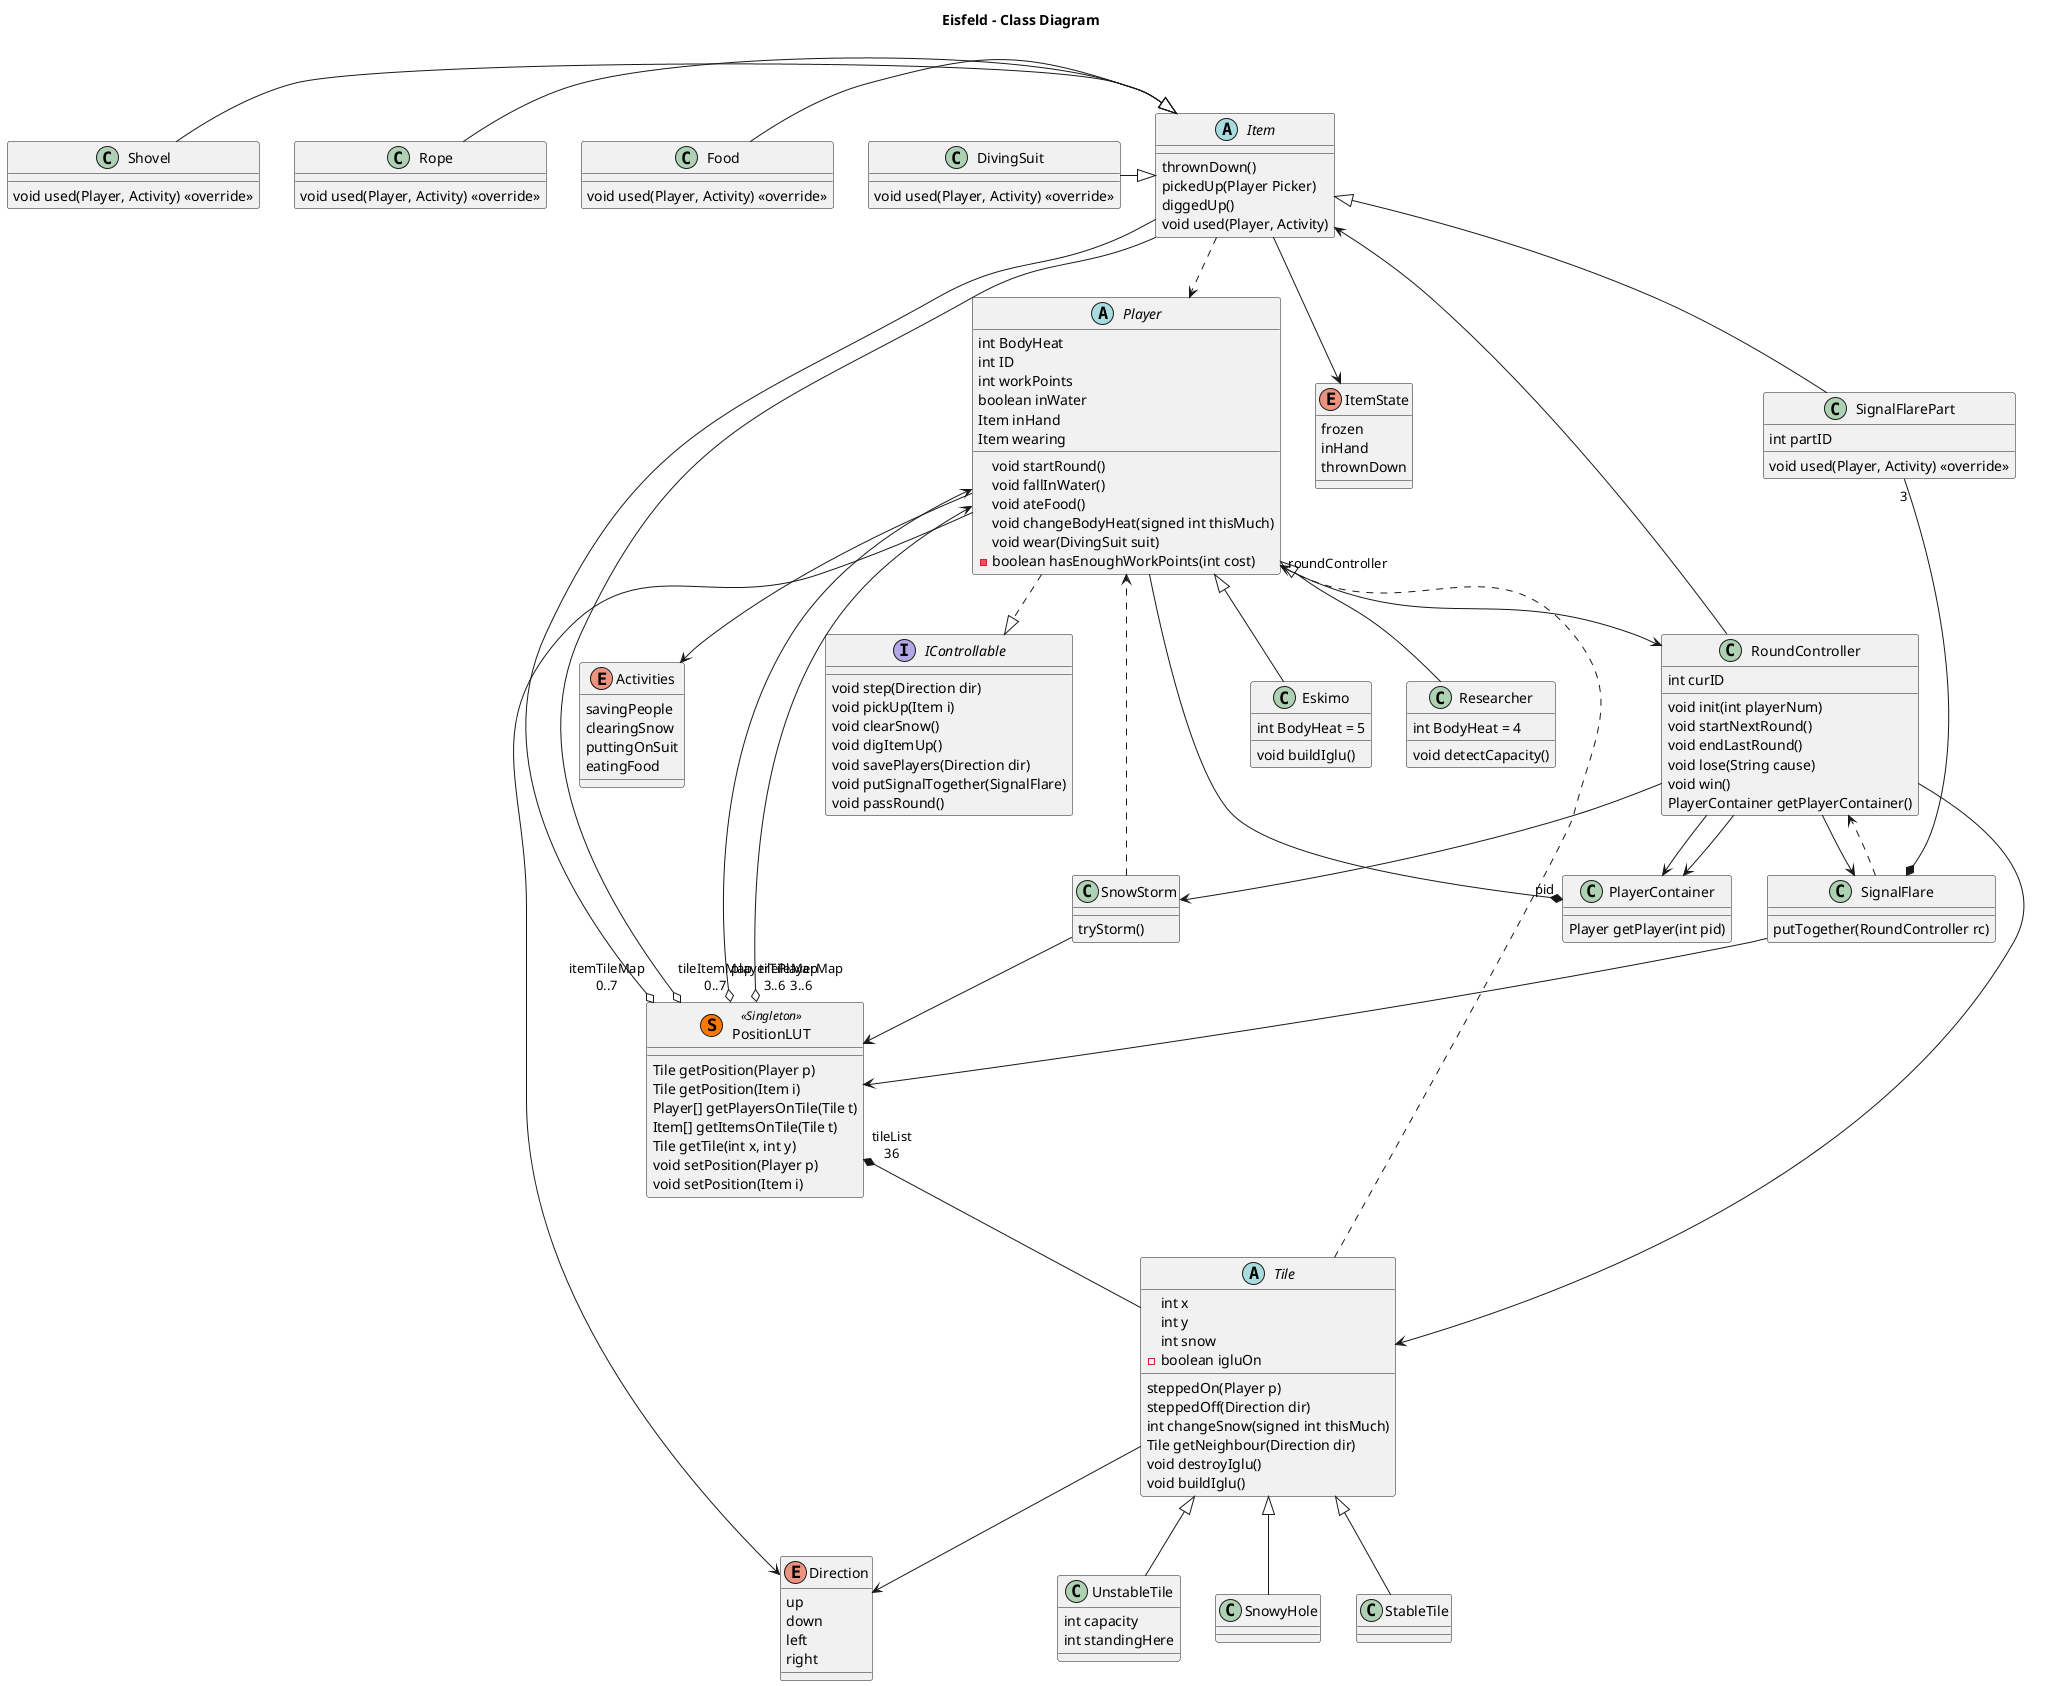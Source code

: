 @startuml 

title Eisfeld - Class Diagram 

Interface IControllable {
    void step(Direction dir) 
    void pickUp(Item i) 
    void clearSnow() 
    void digItemUp() 
    void savePlayers(Direction dir) 
    void putSignalTogether(SignalFlare) 
    void passRound() 
}
Player ..|> IControllable

abstract class Player { 
    int BodyHeat 
    int ID 
    int workPoints 
    boolean inWater 
    Item inHand 
    Item wearing 
    void startRound() 
    void fallInWater() 
    void ateFood() 
    void changeBodyHeat(signed int thisMuch) 
    void wear(DivingSuit suit) 
    -boolean hasEnoughWorkPoints(int cost) 
} 

class Eskimo { 
    int BodyHeat = 5 
    void buildIglu() 
} 

class Researcher { 
    int BodyHeat = 4 
    void detectCapacity() 
} 

Player --> Direction 

class PlayerContainer { 
    Player getPlayer(int pid) 
} 

PlayerContainer "pid" *-- Player 
Player <|-- Eskimo 
Player <|-- Researcher 

class SnowStorm { 
    tryStorm() 
} 

enum Activities { 
    savingPeople 
    clearingSnow 
    puttingOnSuit 
    eatingFood 
} 

abstract class Item { 
    thrownDown() 
    pickedUp(Player Picker) 
    diggedUp() 
    void used(Player, Activity) 
} 

class Food { 
    void used(Player, Activity) <<override>> 
} 

class Rope { 
    void used(Player, Activity) <<override>> 
} 

class Shovel { 
    void used(Player, Activity) <<override>> 
} 

class DivingSuit { 
    void used(Player, Activity) <<override>> 
} 

class SignalFlarePart { 
    int partID 
    void used(Player, Activity) <<override>> 
} 

Item <|-- SignalFlarePart 
Item <|-left- Food 
Item <|-left- Rope 
Item <|-left- Shovel 
Item <|-left- DivingSuit 

class SignalFlare { 
    putTogether(RoundController rc) 
} 

SignalFlarePart "3"--* SignalFlare 
SignalFlare ..> RoundController 
SignalFlare --> PositionLUT 

abstract class Tile { 
    int x 
    int y 
    int snow 
    -boolean igluOn 
    steppedOn(Player p) 
    steppedOff(Direction dir) 
    int changeSnow(signed int thisMuch) 
    Tile getNeighbour(Direction dir)
    void destroyIglu()
    void buildIglu()
} 

class StableTile 
class UnstableTile { 
    int capacity 
    int standingHere 
} 

class SnowyHole

Tile <|-- StableTile 
Tile <|-- UnstableTile 
Tile <|-- SnowyHole 
Tile ..> Player 

enum Direction { 
    up 
    down 
    left 
    right 
} 

enum ItemState { 
    frozen 
    inHand 
    thrownDown 
} 

Item -down-> ItemState 
Tile --> Direction 
Item ..> Player 
Player --> Activities 

class PositionLUT << (S,#FF7700) Singleton >> { 
    Tile getPosition(Player p) 
    Tile getPosition(Item i) 
    Player[] getPlayersOnTile(Tile t) 
    Item[] getItemsOnTile(Tile t) 
    Tile getTile(int x, int y) 
    void setPosition(Player p) 
    void setPosition(Item i) 
} 

PositionLUT "playerTileMap\n3..6" o--> Player 
PositionLUT "tilePlayerMap\n3..6" o--> Player 
PositionLUT "tileList\n36" *-- Tile 
PositionLUT "itemTileMap\n0..7" o-- Item 
PositionLUT "tileItemMap\n0..7" o-- Item 

class RoundController { 
    int curID 
    void init(int playerNum) 
    void startNextRound() 
    void endLastRound()
    void lose(String cause) 
    void win() 
    PlayerContainer getPlayerContainer() 
} 

RoundController --> SnowStorm 
RoundController --> PlayerContainer 
RoundController --> Item 
RoundController --> Tile 
RoundController --> SignalFlare 
RoundController --> PlayerContainer 
Player "roundController"--> RoundController 
SnowStorm --> PositionLUT 
SnowStorm ..> Player 

@enduml 
